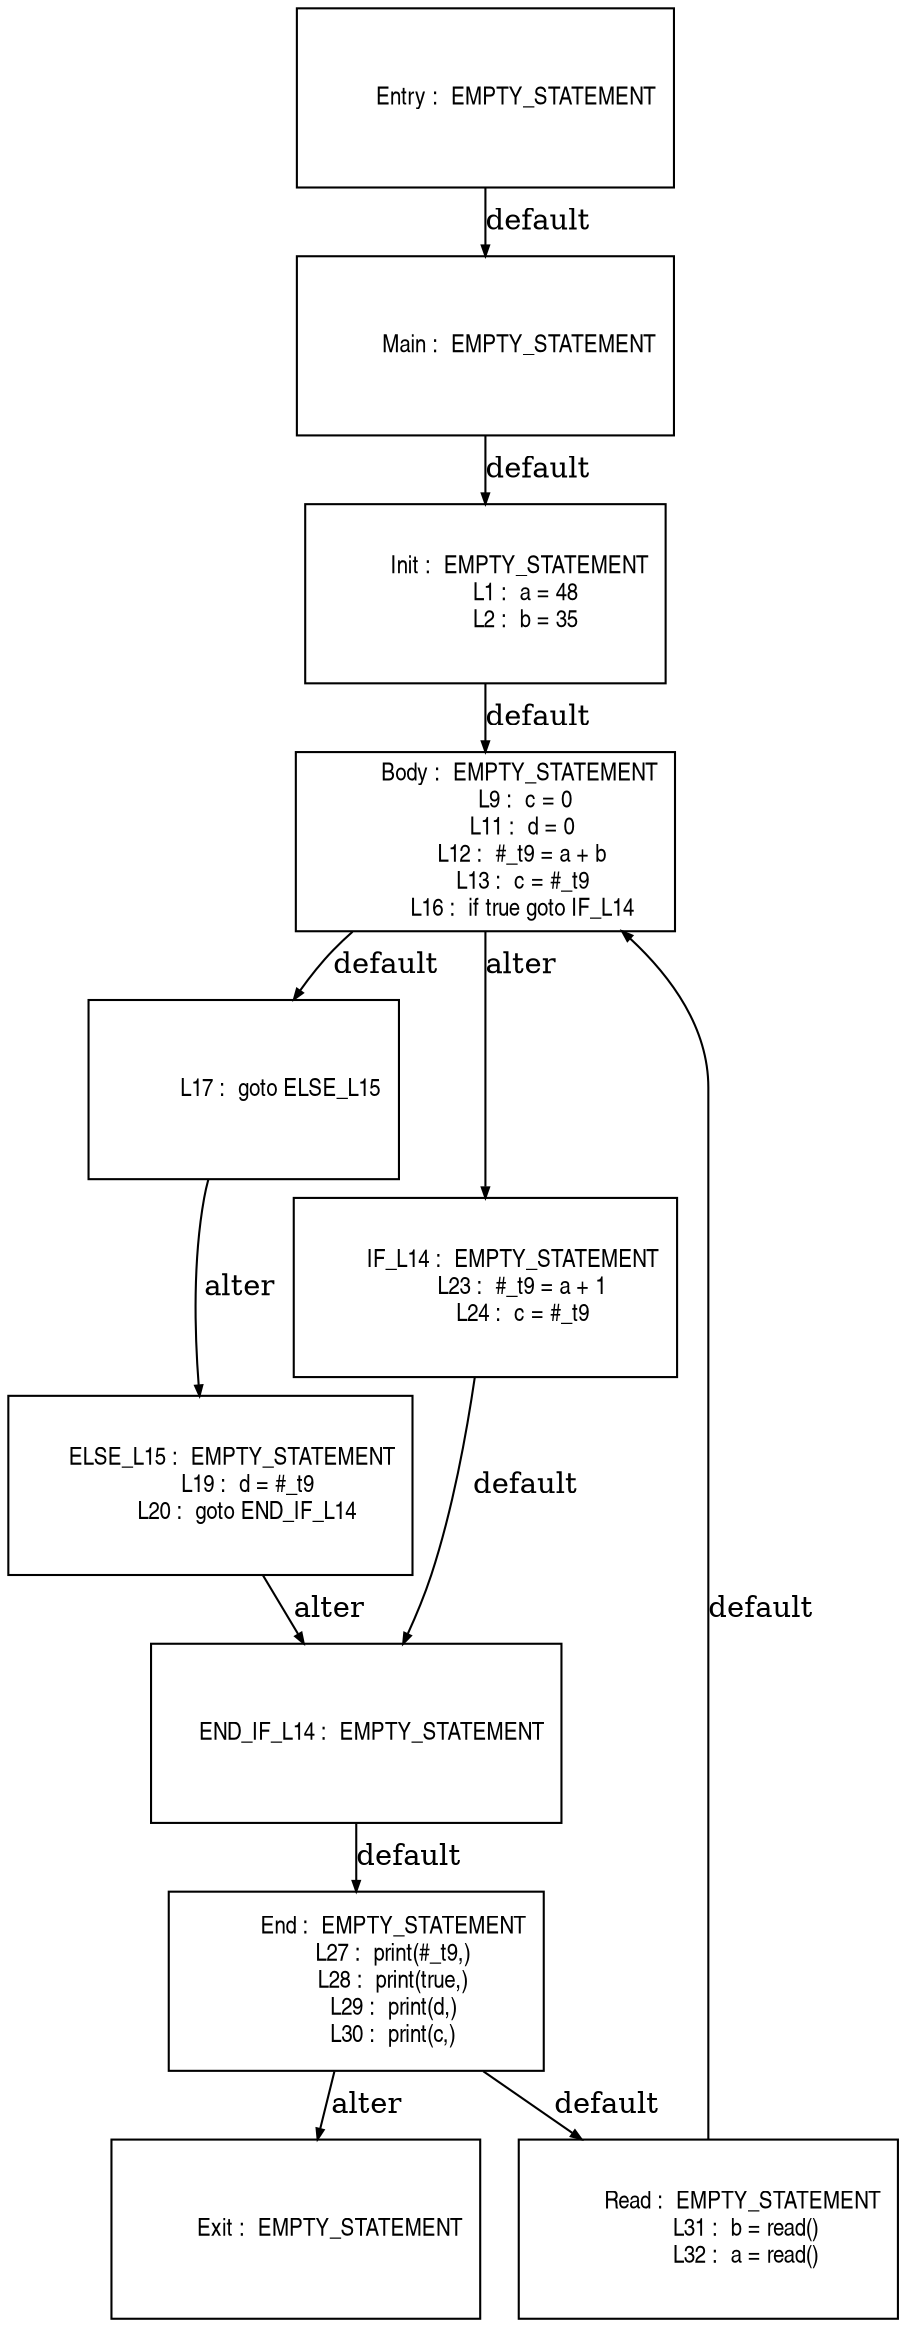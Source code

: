 digraph G {
  ranksep=.25;
  edge [arrowsize=.5]
  node [shape=rectangle, fontname="ArialNarrow",
        fontsize=12,  height=1.2];
  "           Main :  EMPTY_STATEMENT
"; "           Init :  EMPTY_STATEMENT
             L1 :  a = 48
             L2 :  b = 35
"; "           Body :  EMPTY_STATEMENT
             L9 :  c = 0
            L11 :  d = 0
            L12 :  #_t9 = a + b
            L13 :  c = #_t9
            L16 :  if true goto IF_L14
"; "            L17 :  goto ELSE_L15
"; "       ELSE_L15 :  EMPTY_STATEMENT
            L19 :  d = #_t9
            L20 :  goto END_IF_L14
"; "         IF_L14 :  EMPTY_STATEMENT
            L23 :  #_t9 = a + 1
            L24 :  c = #_t9
"; "     END_IF_L14 :  EMPTY_STATEMENT
"; "          Entry :  EMPTY_STATEMENT
"; "            End :  EMPTY_STATEMENT
            L27 :  print(#_t9,)
            L28 :  print(true,)
            L29 :  print(d,)
            L30 :  print(c,)
"; "           Exit :  EMPTY_STATEMENT
"; "           Read :  EMPTY_STATEMENT
            L31 :  b = read()
            L32 :  a = read()
"; 
  "           Main :  EMPTY_STATEMENT
" -> "           Init :  EMPTY_STATEMENT
             L1 :  a = 48
             L2 :  b = 35
"  [label="default"];
  "           Init :  EMPTY_STATEMENT
             L1 :  a = 48
             L2 :  b = 35
" -> "           Body :  EMPTY_STATEMENT
             L9 :  c = 0
            L11 :  d = 0
            L12 :  #_t9 = a + b
            L13 :  c = #_t9
            L16 :  if true goto IF_L14
"  [label="default"];
  "           Body :  EMPTY_STATEMENT
             L9 :  c = 0
            L11 :  d = 0
            L12 :  #_t9 = a + b
            L13 :  c = #_t9
            L16 :  if true goto IF_L14
" -> "            L17 :  goto ELSE_L15
"  [label="default"];
  "           Body :  EMPTY_STATEMENT
             L9 :  c = 0
            L11 :  d = 0
            L12 :  #_t9 = a + b
            L13 :  c = #_t9
            L16 :  if true goto IF_L14
" -> "         IF_L14 :  EMPTY_STATEMENT
            L23 :  #_t9 = a + 1
            L24 :  c = #_t9
"  [label="alter"];
  "            L17 :  goto ELSE_L15
" -> "       ELSE_L15 :  EMPTY_STATEMENT
            L19 :  d = #_t9
            L20 :  goto END_IF_L14
"  [label="alter"];
  "       ELSE_L15 :  EMPTY_STATEMENT
            L19 :  d = #_t9
            L20 :  goto END_IF_L14
" -> "     END_IF_L14 :  EMPTY_STATEMENT
"  [label="alter"];
  "         IF_L14 :  EMPTY_STATEMENT
            L23 :  #_t9 = a + 1
            L24 :  c = #_t9
" -> "     END_IF_L14 :  EMPTY_STATEMENT
"  [label="default"];
  "     END_IF_L14 :  EMPTY_STATEMENT
" -> "            End :  EMPTY_STATEMENT
            L27 :  print(#_t9,)
            L28 :  print(true,)
            L29 :  print(d,)
            L30 :  print(c,)
"  [label="default"];
  "          Entry :  EMPTY_STATEMENT
" -> "           Main :  EMPTY_STATEMENT
"  [label="default"];
  "            End :  EMPTY_STATEMENT
            L27 :  print(#_t9,)
            L28 :  print(true,)
            L29 :  print(d,)
            L30 :  print(c,)
" -> "           Read :  EMPTY_STATEMENT
            L31 :  b = read()
            L32 :  a = read()
"  [label="default"];
  "            End :  EMPTY_STATEMENT
            L27 :  print(#_t9,)
            L28 :  print(true,)
            L29 :  print(d,)
            L30 :  print(c,)
" -> "           Exit :  EMPTY_STATEMENT
"  [label="alter"];
  "           Read :  EMPTY_STATEMENT
            L31 :  b = read()
            L32 :  a = read()
" -> "           Body :  EMPTY_STATEMENT
             L9 :  c = 0
            L11 :  d = 0
            L12 :  #_t9 = a + b
            L13 :  c = #_t9
            L16 :  if true goto IF_L14
"  [label="default"];
}
